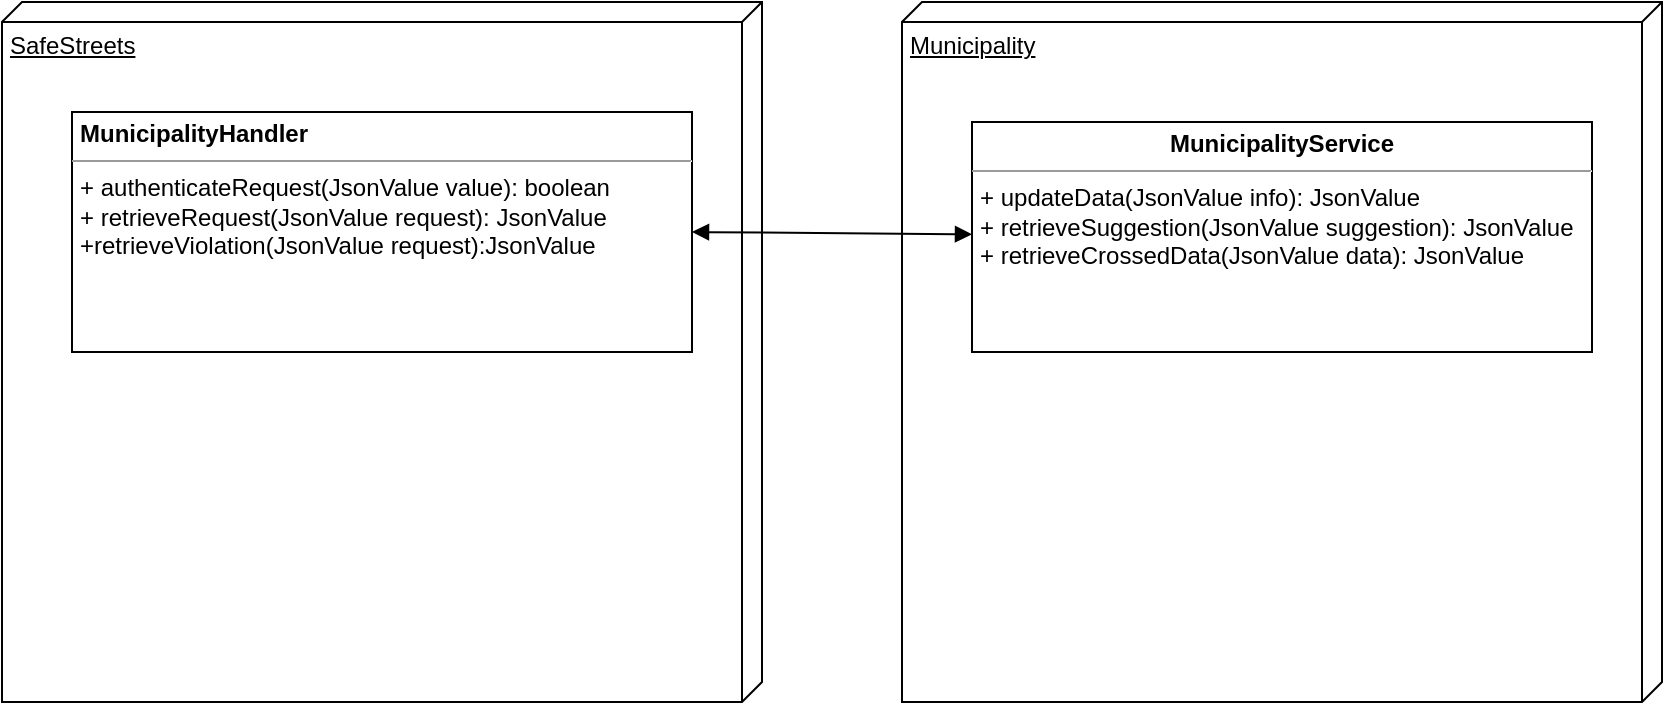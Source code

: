 <mxfile version="12.1.7" type="device" pages="1"><diagram id="Z8wDv1wLpsKMPQVtQXlR" name="Page-1"><mxGraphModel dx="1096" dy="728" grid="1" gridSize="10" guides="1" tooltips="1" connect="1" arrows="1" fold="1" page="1" pageScale="1" pageWidth="827" pageHeight="1169" math="0" shadow="0"><root><mxCell id="0"/><mxCell id="1" parent="0"/><mxCell id="YKkZuxhOIUbPfpsksiSe-1" value="SafeStreets" style="verticalAlign=top;align=left;spacingTop=8;spacingLeft=2;spacingRight=12;shape=cube;size=10;direction=south;fontStyle=4;html=1;" vertex="1" parent="1"><mxGeometry x="20" y="20" width="380" height="350" as="geometry"/></mxCell><mxCell id="YKkZuxhOIUbPfpsksiSe-2" value="Municipality" style="verticalAlign=top;align=left;spacingTop=8;spacingLeft=2;spacingRight=12;shape=cube;size=10;direction=south;fontStyle=4;html=1;" vertex="1" parent="1"><mxGeometry x="470" y="20" width="380" height="350" as="geometry"/></mxCell><mxCell id="YKkZuxhOIUbPfpsksiSe-5" value="&lt;p style=&quot;margin: 0px ; margin-top: 4px ; text-align: center&quot;&gt;&lt;/p&gt;&lt;p style=&quot;margin: 0px ; margin-left: 4px&quot;&gt;&lt;b&gt;MunicipalityHandler&lt;/b&gt;&lt;/p&gt;&lt;hr size=&quot;1&quot;&gt;&lt;p style=&quot;margin: 0px ; margin-left: 4px&quot;&gt;+ authenticateRequest(JsonValue value): boolean&lt;/p&gt;&lt;p style=&quot;margin: 0px ; margin-left: 4px&quot;&gt;+ retrieveRequest(JsonValue request): JsonValue&lt;/p&gt;&lt;p style=&quot;margin: 0px ; margin-left: 4px&quot;&gt;+retrieveViolation(JsonValue request):JsonValue&lt;/p&gt;&lt;p style=&quot;margin: 0px ; margin-left: 4px&quot;&gt;&lt;br&gt;&lt;/p&gt;" style="verticalAlign=top;align=left;overflow=fill;fontSize=12;fontFamily=Helvetica;html=1;" vertex="1" parent="1"><mxGeometry x="55" y="75" width="310" height="120" as="geometry"/></mxCell><mxCell id="YKkZuxhOIUbPfpsksiSe-9" value="&lt;p style=&quot;margin: 0px ; margin-top: 4px ; text-align: center&quot;&gt;&lt;b&gt;MunicipalityService&lt;/b&gt;&lt;/p&gt;&lt;hr size=&quot;1&quot;&gt;&lt;p style=&quot;margin: 0px ; margin-left: 4px&quot;&gt;+ updateData(JsonValue info): JsonValue&lt;/p&gt;&lt;p style=&quot;margin: 0px ; margin-left: 4px&quot;&gt;+ retrieveSuggestion(JsonValue suggestion): JsonValue&lt;/p&gt;&lt;p style=&quot;margin: 0px ; margin-left: 4px&quot;&gt;+ retrieveCrossedData(JsonValue data): JsonValue&lt;/p&gt;" style="verticalAlign=top;align=left;overflow=fill;fontSize=12;fontFamily=Helvetica;html=1;" vertex="1" parent="1"><mxGeometry x="505" y="80" width="310" height="115" as="geometry"/></mxCell><mxCell id="YKkZuxhOIUbPfpsksiSe-11" value="" style="endArrow=block;startArrow=block;endFill=1;startFill=1;html=1;exitX=1;exitY=0.5;exitDx=0;exitDy=0;" edge="1" parent="1" source="YKkZuxhOIUbPfpsksiSe-5" target="YKkZuxhOIUbPfpsksiSe-9"><mxGeometry width="160" relative="1" as="geometry"><mxPoint x="20" y="390" as="sourcePoint"/><mxPoint x="180" y="390" as="targetPoint"/></mxGeometry></mxCell></root></mxGraphModel></diagram></mxfile>